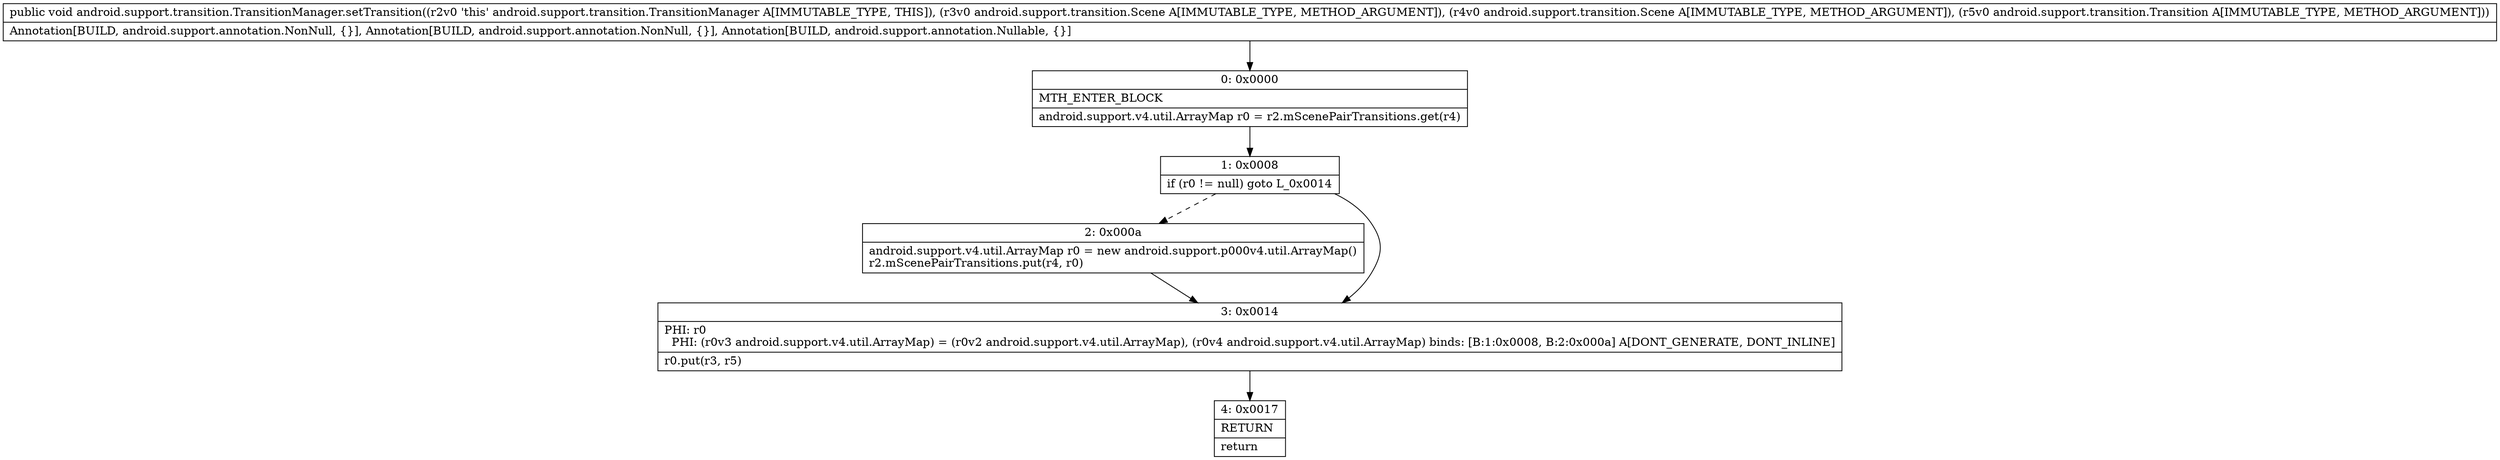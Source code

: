 digraph "CFG forandroid.support.transition.TransitionManager.setTransition(Landroid\/support\/transition\/Scene;Landroid\/support\/transition\/Scene;Landroid\/support\/transition\/Transition;)V" {
Node_0 [shape=record,label="{0\:\ 0x0000|MTH_ENTER_BLOCK\l|android.support.v4.util.ArrayMap r0 = r2.mScenePairTransitions.get(r4)\l}"];
Node_1 [shape=record,label="{1\:\ 0x0008|if (r0 != null) goto L_0x0014\l}"];
Node_2 [shape=record,label="{2\:\ 0x000a|android.support.v4.util.ArrayMap r0 = new android.support.p000v4.util.ArrayMap()\lr2.mScenePairTransitions.put(r4, r0)\l}"];
Node_3 [shape=record,label="{3\:\ 0x0014|PHI: r0 \l  PHI: (r0v3 android.support.v4.util.ArrayMap) = (r0v2 android.support.v4.util.ArrayMap), (r0v4 android.support.v4.util.ArrayMap) binds: [B:1:0x0008, B:2:0x000a] A[DONT_GENERATE, DONT_INLINE]\l|r0.put(r3, r5)\l}"];
Node_4 [shape=record,label="{4\:\ 0x0017|RETURN\l|return\l}"];
MethodNode[shape=record,label="{public void android.support.transition.TransitionManager.setTransition((r2v0 'this' android.support.transition.TransitionManager A[IMMUTABLE_TYPE, THIS]), (r3v0 android.support.transition.Scene A[IMMUTABLE_TYPE, METHOD_ARGUMENT]), (r4v0 android.support.transition.Scene A[IMMUTABLE_TYPE, METHOD_ARGUMENT]), (r5v0 android.support.transition.Transition A[IMMUTABLE_TYPE, METHOD_ARGUMENT]))  | Annotation[BUILD, android.support.annotation.NonNull, \{\}], Annotation[BUILD, android.support.annotation.NonNull, \{\}], Annotation[BUILD, android.support.annotation.Nullable, \{\}]\l}"];
MethodNode -> Node_0;
Node_0 -> Node_1;
Node_1 -> Node_2[style=dashed];
Node_1 -> Node_3;
Node_2 -> Node_3;
Node_3 -> Node_4;
}

